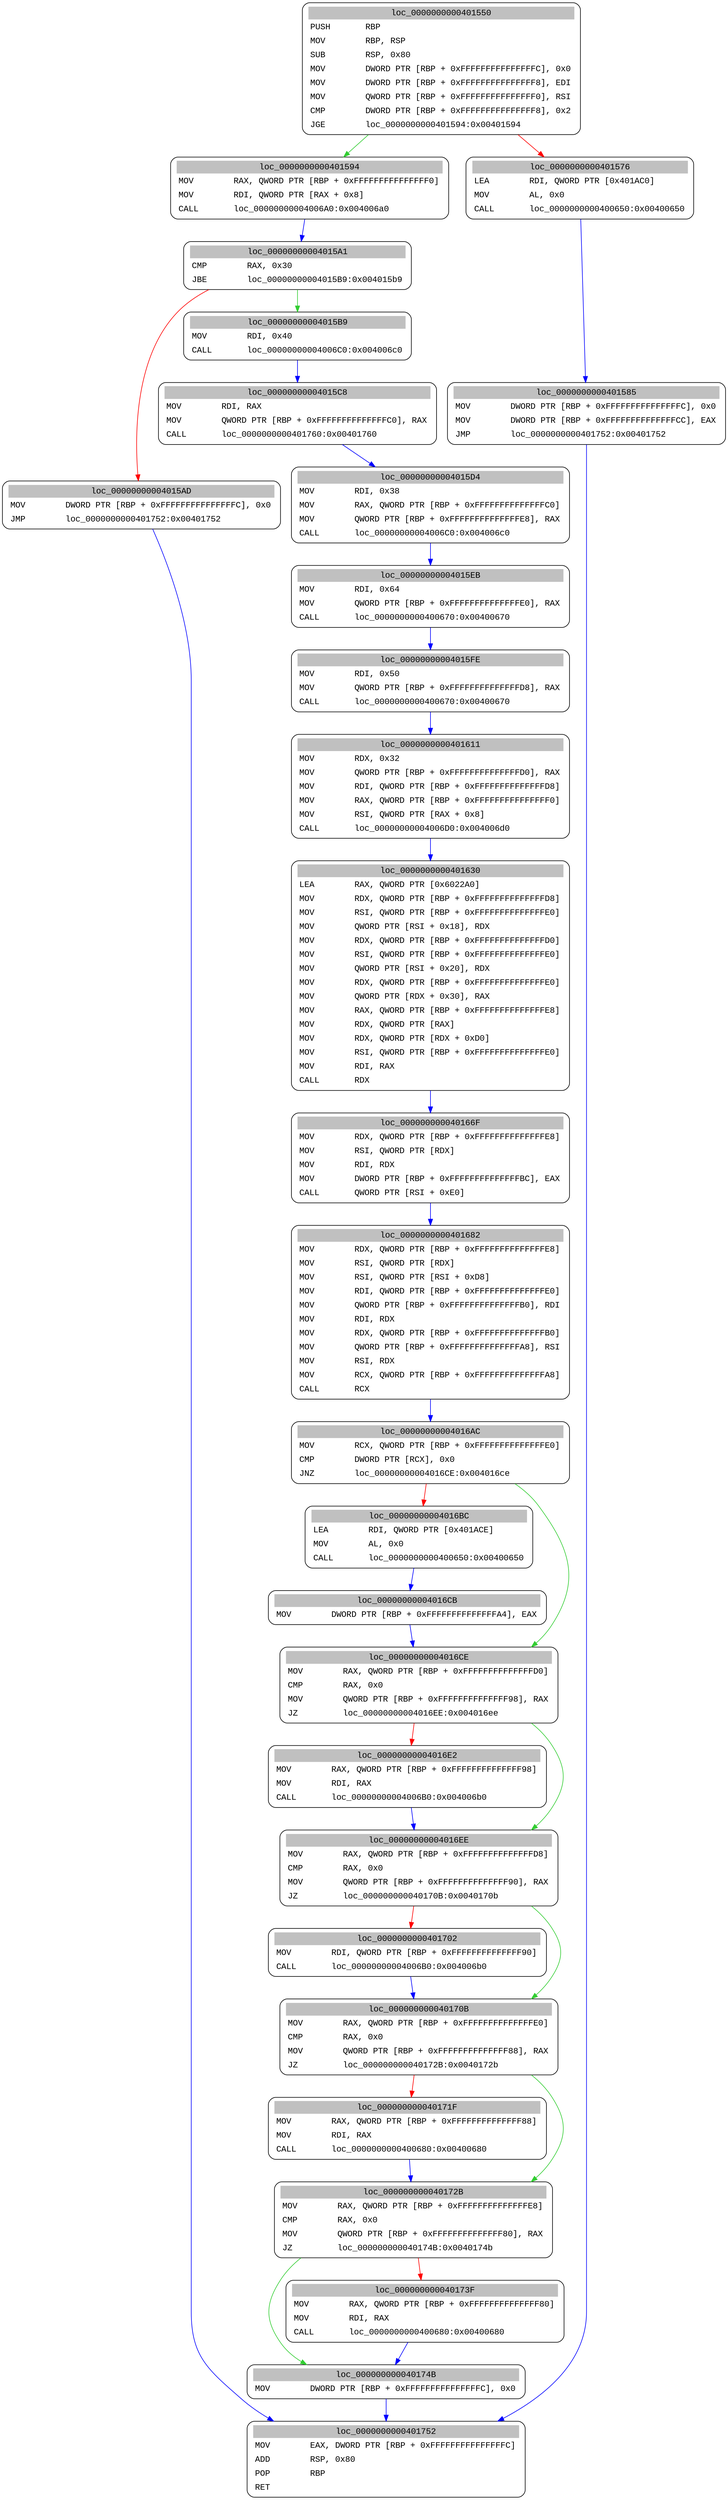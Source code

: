 digraph asm_graph {
8747833991317 [
shape="Mrecord" fontname="Courier New"label =<<table border="0" cellborder="0" cellpadding="3"><tr><td colspan="2" align="center" bgcolor="grey">loc_000000000040171F</td></tr><tr><td align="left">MOV        RAX, QWORD PTR [RBP + 0xFFFFFFFFFFFFFF88]</td></tr><tr><td align="left">MOV        RDI, RAX</td></tr><tr><td align="left">CALL       loc_0000000000400680:0x00400680</td></tr></table>> ];
8747833991233 [
shape="Mrecord" fontname="Courier New"label =<<table border="0" cellborder="0" cellpadding="3"><tr><td colspan="2" align="center" bgcolor="grey">loc_0000000000401702</td></tr><tr><td align="left">MOV        RDI, QWORD PTR [RBP + 0xFFFFFFFFFFFFFF90]</td></tr><tr><td align="left">CALL       loc_00000000004006B0:0x004006b0</td></tr></table>> ];
8747833986285 [
shape="Mrecord" fontname="Courier New"label =<<table border="0" cellborder="0" cellpadding="3"><tr><td colspan="2" align="center" bgcolor="grey">loc_00000000004016CB</td></tr><tr><td align="left">MOV        DWORD PTR [RBP + 0xFFFFFFFFFFFFFFA4], EAX</td></tr></table>> ];
8747834008081 [
shape="Mrecord" fontname="Courier New"label =<<table border="0" cellborder="0" cellpadding="3"><tr><td colspan="2" align="center" bgcolor="grey">loc_0000000000401550</td></tr><tr><td align="left">PUSH       RBP</td></tr><tr><td align="left">MOV        RBP, RSP</td></tr><tr><td align="left">SUB        RSP, 0x80</td></tr><tr><td align="left">MOV        DWORD PTR [RBP + 0xFFFFFFFFFFFFFFFC], 0x0</td></tr><tr><td align="left">MOV        DWORD PTR [RBP + 0xFFFFFFFFFFFFFFF8], EDI</td></tr><tr><td align="left">MOV        QWORD PTR [RBP + 0xFFFFFFFFFFFFFFF0], RSI</td></tr><tr><td align="left">CMP        DWORD PTR [RBP + 0xFFFFFFFFFFFFFFF8], 0x2</td></tr><tr><td align="left">JGE        loc_0000000000401594:0x00401594</td></tr></table>> ];
8747833981077 [
shape="Mrecord" fontname="Courier New"label =<<table border="0" cellborder="0" cellpadding="3"><tr><td colspan="2" align="center" bgcolor="grey">loc_00000000004015FE</td></tr><tr><td align="left">MOV        RDI, 0x50</td></tr><tr><td align="left">MOV        QWORD PTR [RBP + 0xFFFFFFFFFFFFFFD8], RAX</td></tr><tr><td align="left">CALL       loc_0000000000400670:0x00400670</td></tr></table>> ];
8747833986201 [
shape="Mrecord" fontname="Courier New"label =<<table border="0" cellborder="0" cellpadding="3"><tr><td colspan="2" align="center" bgcolor="grey">loc_00000000004016BC</td></tr><tr><td align="left">LEA        RDI, QWORD PTR [0x401ACE]</td></tr><tr><td align="left">MOV        AL, 0x0</td></tr><tr><td align="left">CALL       loc_0000000000400650:0x00400650</td></tr></table>> ];
8747833980965 [
shape="Mrecord" fontname="Courier New"label =<<table border="0" cellborder="0" cellpadding="3"><tr><td colspan="2" align="center" bgcolor="grey">loc_00000000004015C8</td></tr><tr><td align="left">MOV        RDI, RAX</td></tr><tr><td align="left">MOV        QWORD PTR [RBP + 0xFFFFFFFFFFFFFFC0], RAX</td></tr><tr><td align="left">CALL       loc_0000000000401760:0x00401760</td></tr></table>> ];
8747833991337 [
shape="Mrecord" fontname="Courier New"label =<<table border="0" cellborder="0" cellpadding="3"><tr><td colspan="2" align="center" bgcolor="grey">loc_000000000040174B</td></tr><tr><td align="left">MOV        DWORD PTR [RBP + 0xFFFFFFFFFFFFFFFC], 0x0</td></tr></table>> ];
8747834008237 [
shape="Mrecord" fontname="Courier New"label =<<table border="0" cellborder="0" cellpadding="3"><tr><td colspan="2" align="center" bgcolor="grey">loc_00000000004015A1</td></tr><tr><td align="left">CMP        RAX, 0x30</td></tr><tr><td align="left">JBE        loc_00000000004015B9:0x004015b9</td></tr></table>> ];
8747833981149 [
shape="Mrecord" fontname="Courier New"label =<<table border="0" cellborder="0" cellpadding="3"><tr><td colspan="2" align="center" bgcolor="grey">loc_0000000000401630</td></tr><tr><td align="left">LEA        RAX, QWORD PTR [0x6022A0]</td></tr><tr><td align="left">MOV        RDX, QWORD PTR [RBP + 0xFFFFFFFFFFFFFFD8]</td></tr><tr><td align="left">MOV        RSI, QWORD PTR [RBP + 0xFFFFFFFFFFFFFFE0]</td></tr><tr><td align="left">MOV        QWORD PTR [RSI + 0x18], RDX</td></tr><tr><td align="left">MOV        RDX, QWORD PTR [RBP + 0xFFFFFFFFFFFFFFD0]</td></tr><tr><td align="left">MOV        RSI, QWORD PTR [RBP + 0xFFFFFFFFFFFFFFE0]</td></tr><tr><td align="left">MOV        QWORD PTR [RSI + 0x20], RDX</td></tr><tr><td align="left">MOV        RDX, QWORD PTR [RBP + 0xFFFFFFFFFFFFFFE0]</td></tr><tr><td align="left">MOV        QWORD PTR [RDX + 0x30], RAX</td></tr><tr><td align="left">MOV        RAX, QWORD PTR [RBP + 0xFFFFFFFFFFFFFFE8]</td></tr><tr><td align="left">MOV        RDX, QWORD PTR [RAX]</td></tr><tr><td align="left">MOV        RDX, QWORD PTR [RDX + 0xD0]</td></tr><tr><td align="left">MOV        RSI, QWORD PTR [RBP + 0xFFFFFFFFFFFFFFE0]</td></tr><tr><td align="left">MOV        RDI, RAX</td></tr><tr><td align="left">CALL       RDX</td></tr></table>> ];
8747833981109 [
shape="Mrecord" fontname="Courier New"label =<<table border="0" cellborder="0" cellpadding="3"><tr><td colspan="2" align="center" bgcolor="grey">loc_0000000000401611</td></tr><tr><td align="left">MOV        RDX, 0x32</td></tr><tr><td align="left">MOV        QWORD PTR [RBP + 0xFFFFFFFFFFFFFFD0], RAX</td></tr><tr><td align="left">MOV        RDI, QWORD PTR [RBP + 0xFFFFFFFFFFFFFFD8]</td></tr><tr><td align="left">MOV        RAX, QWORD PTR [RBP + 0xFFFFFFFFFFFFFFF0]</td></tr><tr><td align="left">MOV        RSI, QWORD PTR [RAX + 0x8]</td></tr><tr><td align="left">CALL       loc_00000000004006D0:0x004006d0</td></tr></table>> ];
8747833980949 [
shape="Mrecord" fontname="Courier New"label =<<table border="0" cellborder="0" cellpadding="3"><tr><td colspan="2" align="center" bgcolor="grey">loc_00000000004015AD</td></tr><tr><td align="left">MOV        DWORD PTR [RBP + 0xFFFFFFFFFFFFFFFC], 0x0</td></tr><tr><td align="left">JMP        loc_0000000000401752:0x00401752</td></tr></table>> ];
8747833986165 [
shape="Mrecord" fontname="Courier New"label =<<table border="0" cellborder="0" cellpadding="3"><tr><td colspan="2" align="center" bgcolor="grey">loc_00000000004016AC</td></tr><tr><td align="left">MOV        RCX, QWORD PTR [RBP + 0xFFFFFFFFFFFFFFE0]</td></tr><tr><td align="left">CMP        DWORD PTR [RCX], 0x0</td></tr><tr><td align="left">JNZ        loc_00000000004016CE:0x004016ce</td></tr></table>> ];
8747833986241 [
shape="Mrecord" fontname="Courier New"label =<<table border="0" cellborder="0" cellpadding="3"><tr><td colspan="2" align="center" bgcolor="grey">loc_00000000004016CE</td></tr><tr><td align="left">MOV        RAX, QWORD PTR [RBP + 0xFFFFFFFFFFFFFFD0]</td></tr><tr><td align="left">CMP        RAX, 0x0</td></tr><tr><td align="left">MOV        QWORD PTR [RBP + 0xFFFFFFFFFFFFFF98], RAX</td></tr><tr><td align="left">JZ         loc_00000000004016EE:0x004016ee</td></tr></table>> ];
8747833991241 [
shape="Mrecord" fontname="Courier New"label =<<table border="0" cellborder="0" cellpadding="3"><tr><td colspan="2" align="center" bgcolor="grey">loc_000000000040170B</td></tr><tr><td align="left">MOV        RAX, QWORD PTR [RBP + 0xFFFFFFFFFFFFFFE0]</td></tr><tr><td align="left">CMP        RAX, 0x0</td></tr><tr><td align="left">MOV        QWORD PTR [RBP + 0xFFFFFFFFFFFFFF88], RAX</td></tr><tr><td align="left">JZ         loc_000000000040172B:0x0040172b</td></tr></table>> ];
8747833986125 [
shape="Mrecord" fontname="Courier New"label =<<table border="0" cellborder="0" cellpadding="3"><tr><td colspan="2" align="center" bgcolor="grey">loc_0000000000401682</td></tr><tr><td align="left">MOV        RDX, QWORD PTR [RBP + 0xFFFFFFFFFFFFFFE8]</td></tr><tr><td align="left">MOV        RSI, QWORD PTR [RDX]</td></tr><tr><td align="left">MOV        RSI, QWORD PTR [RSI + 0xD8]</td></tr><tr><td align="left">MOV        RDI, QWORD PTR [RBP + 0xFFFFFFFFFFFFFFE0]</td></tr><tr><td align="left">MOV        QWORD PTR [RBP + 0xFFFFFFFFFFFFFFB0], RDI</td></tr><tr><td align="left">MOV        RDI, RDX</td></tr><tr><td align="left">MOV        RDX, QWORD PTR [RBP + 0xFFFFFFFFFFFFFFB0]</td></tr><tr><td align="left">MOV        QWORD PTR [RBP + 0xFFFFFFFFFFFFFFA8], RSI</td></tr><tr><td align="left">MOV        RSI, RDX</td></tr><tr><td align="left">MOV        RCX, QWORD PTR [RBP + 0xFFFFFFFFFFFFFFA8]</td></tr><tr><td align="left">CALL       RCX</td></tr></table>> ];
8747833981005 [
shape="Mrecord" fontname="Courier New"label =<<table border="0" cellborder="0" cellpadding="3"><tr><td colspan="2" align="center" bgcolor="grey">loc_00000000004015D4</td></tr><tr><td align="left">MOV        RDI, 0x38</td></tr><tr><td align="left">MOV        RAX, QWORD PTR [RBP + 0xFFFFFFFFFFFFFFC0]</td></tr><tr><td align="left">MOV        QWORD PTR [RBP + 0xFFFFFFFFFFFFFFE8], RAX</td></tr><tr><td align="left">CALL       loc_00000000004006C0:0x004006c0</td></tr></table>> ];
8747834008273 [
shape="Mrecord" fontname="Courier New"label =<<table border="0" cellborder="0" cellpadding="3"><tr><td colspan="2" align="center" bgcolor="grey">loc_0000000000401585</td></tr><tr><td align="left">MOV        DWORD PTR [RBP + 0xFFFFFFFFFFFFFFFC], 0x0</td></tr><tr><td align="left">MOV        DWORD PTR [RBP + 0xFFFFFFFFFFFFFFCC], EAX</td></tr><tr><td align="left">JMP        loc_0000000000401752:0x00401752</td></tr></table>> ];
8747834008277 [
shape="Mrecord" fontname="Courier New"label =<<table border="0" cellborder="0" cellpadding="3"><tr><td colspan="2" align="center" bgcolor="grey">loc_00000000004015B9</td></tr><tr><td align="left">MOV        RDI, 0x40</td></tr><tr><td align="left">CALL       loc_00000000004006C0:0x004006c0</td></tr></table>> ];
8747834008153 [
shape="Mrecord" fontname="Courier New"label =<<table border="0" cellborder="0" cellpadding="3"><tr><td colspan="2" align="center" bgcolor="grey">loc_0000000000401594</td></tr><tr><td align="left">MOV        RAX, QWORD PTR [RBP + 0xFFFFFFFFFFFFFFF0]</td></tr><tr><td align="left">MOV        RDI, QWORD PTR [RAX + 0x8]</td></tr><tr><td align="left">CALL       loc_00000000004006A0:0x004006a0</td></tr></table>> ];
8747834008285 [
shape="Mrecord" fontname="Courier New"label =<<table border="0" cellborder="0" cellpadding="3"><tr><td colspan="2" align="center" bgcolor="grey">loc_0000000000401752</td></tr><tr><td align="left">MOV        EAX, DWORD PTR [RBP + 0xFFFFFFFFFFFFFFFC]</td></tr><tr><td align="left">ADD        RSP, 0x80</td></tr><tr><td align="left">POP        RBP</td></tr><tr><td align="left">RET        </td></tr></table>> ];
8747833986085 [
shape="Mrecord" fontname="Courier New"label =<<table border="0" cellborder="0" cellpadding="3"><tr><td colspan="2" align="center" bgcolor="grey">loc_000000000040166F</td></tr><tr><td align="left">MOV        RDX, QWORD PTR [RBP + 0xFFFFFFFFFFFFFFE8]</td></tr><tr><td align="left">MOV        RSI, QWORD PTR [RDX]</td></tr><tr><td align="left">MOV        RDI, RDX</td></tr><tr><td align="left">MOV        DWORD PTR [RBP + 0xFFFFFFFFFFFFFFBC], EAX</td></tr><tr><td align="left">CALL       QWORD PTR [RSI + 0xE0]</td></tr></table>> ];
8747833981037 [
shape="Mrecord" fontname="Courier New"label =<<table border="0" cellborder="0" cellpadding="3"><tr><td colspan="2" align="center" bgcolor="grey">loc_00000000004015EB</td></tr><tr><td align="left">MOV        RDI, 0x64</td></tr><tr><td align="left">MOV        QWORD PTR [RBP + 0xFFFFFFFFFFFFFFE0], RAX</td></tr><tr><td align="left">CALL       loc_0000000000400670:0x00400670</td></tr></table>> ];
8747833991281 [
shape="Mrecord" fontname="Courier New"label =<<table border="0" cellborder="0" cellpadding="3"><tr><td colspan="2" align="center" bgcolor="grey">loc_000000000040172B</td></tr><tr><td align="left">MOV        RAX, QWORD PTR [RBP + 0xFFFFFFFFFFFFFFE8]</td></tr><tr><td align="left">CMP        RAX, 0x0</td></tr><tr><td align="left">MOV        QWORD PTR [RBP + 0xFFFFFFFFFFFFFF80], RAX</td></tr><tr><td align="left">JZ         loc_000000000040174B:0x0040174b</td></tr></table>> ];
8747833986293 [
shape="Mrecord" fontname="Courier New"label =<<table border="0" cellborder="0" cellpadding="3"><tr><td colspan="2" align="center" bgcolor="grey">loc_00000000004016E2</td></tr><tr><td align="left">MOV        RAX, QWORD PTR [RBP + 0xFFFFFFFFFFFFFF98]</td></tr><tr><td align="left">MOV        RDI, RAX</td></tr><tr><td align="left">CALL       loc_00000000004006B0:0x004006b0</td></tr></table>> ];
8747834008189 [
shape="Mrecord" fontname="Courier New"label =<<table border="0" cellborder="0" cellpadding="3"><tr><td colspan="2" align="center" bgcolor="grey">loc_0000000000401576</td></tr><tr><td align="left">LEA        RDI, QWORD PTR [0x401AC0]</td></tr><tr><td align="left">MOV        AL, 0x0</td></tr><tr><td align="left">CALL       loc_0000000000400650:0x00400650</td></tr></table>> ];
8747833991341 [
shape="Mrecord" fontname="Courier New"label =<<table border="0" cellborder="0" cellpadding="3"><tr><td colspan="2" align="center" bgcolor="grey">loc_000000000040173F</td></tr><tr><td align="left">MOV        RAX, QWORD PTR [RBP + 0xFFFFFFFFFFFFFF80]</td></tr><tr><td align="left">MOV        RDI, RAX</td></tr><tr><td align="left">CALL       loc_0000000000400680:0x00400680</td></tr></table>> ];
8747833991189 [
shape="Mrecord" fontname="Courier New"label =<<table border="0" cellborder="0" cellpadding="3"><tr><td colspan="2" align="center" bgcolor="grey">loc_00000000004016EE</td></tr><tr><td align="left">MOV        RAX, QWORD PTR [RBP + 0xFFFFFFFFFFFFFFD8]</td></tr><tr><td align="left">CMP        RAX, 0x0</td></tr><tr><td align="left">MOV        QWORD PTR [RBP + 0xFFFFFFFFFFFFFF90], RAX</td></tr><tr><td align="left">JZ         loc_000000000040170B:0x0040170b</td></tr></table>> ];
8747834008081 -> 8747834008153[color="limegreen"];
8747834008081 -> 8747834008189[color="red"];
8747834008153 -> 8747834008237[color="blue"];
8747834008189 -> 8747834008273[color="blue"];
8747834008237 -> 8747834008277[color="limegreen"];
8747834008237 -> 8747833980949[color="red"];
8747833980949 -> 8747834008285[color="blue"];
8747834008273 -> 8747834008285[color="blue"];
8747834008277 -> 8747833980965[color="blue"];
8747833980965 -> 8747833981005[color="blue"];
8747833981005 -> 8747833981037[color="blue"];
8747833981037 -> 8747833981077[color="blue"];
8747833981077 -> 8747833981109[color="blue"];
8747833981109 -> 8747833981149[color="blue"];
8747833981149 -> 8747833986085[color="blue"];
8747833986085 -> 8747833986125[color="blue"];
8747833986125 -> 8747833986165[color="blue"];
8747833986165 -> 8747833986201[color="red"];
8747833986165 -> 8747833986241[color="limegreen"];
8747833986201 -> 8747833986285[color="blue"];
8747833986285 -> 8747833986241[color="blue"];
8747833986241 -> 8747833986293[color="red"];
8747833986241 -> 8747833991189[color="limegreen"];
8747833986293 -> 8747833991189[color="blue"];
8747833991189 -> 8747833991233[color="red"];
8747833991189 -> 8747833991241[color="limegreen"];
8747833991233 -> 8747833991241[color="blue"];
8747833991241 -> 8747833991281[color="limegreen"];
8747833991241 -> 8747833991317[color="red"];
8747833991317 -> 8747833991281[color="blue"];
8747833991281 -> 8747833991337[color="limegreen"];
8747833991337 -> 8747834008285[color="blue"];
8747833991281 -> 8747833991341[color="red"];
8747833991341 -> 8747833991337[color="blue"];
}